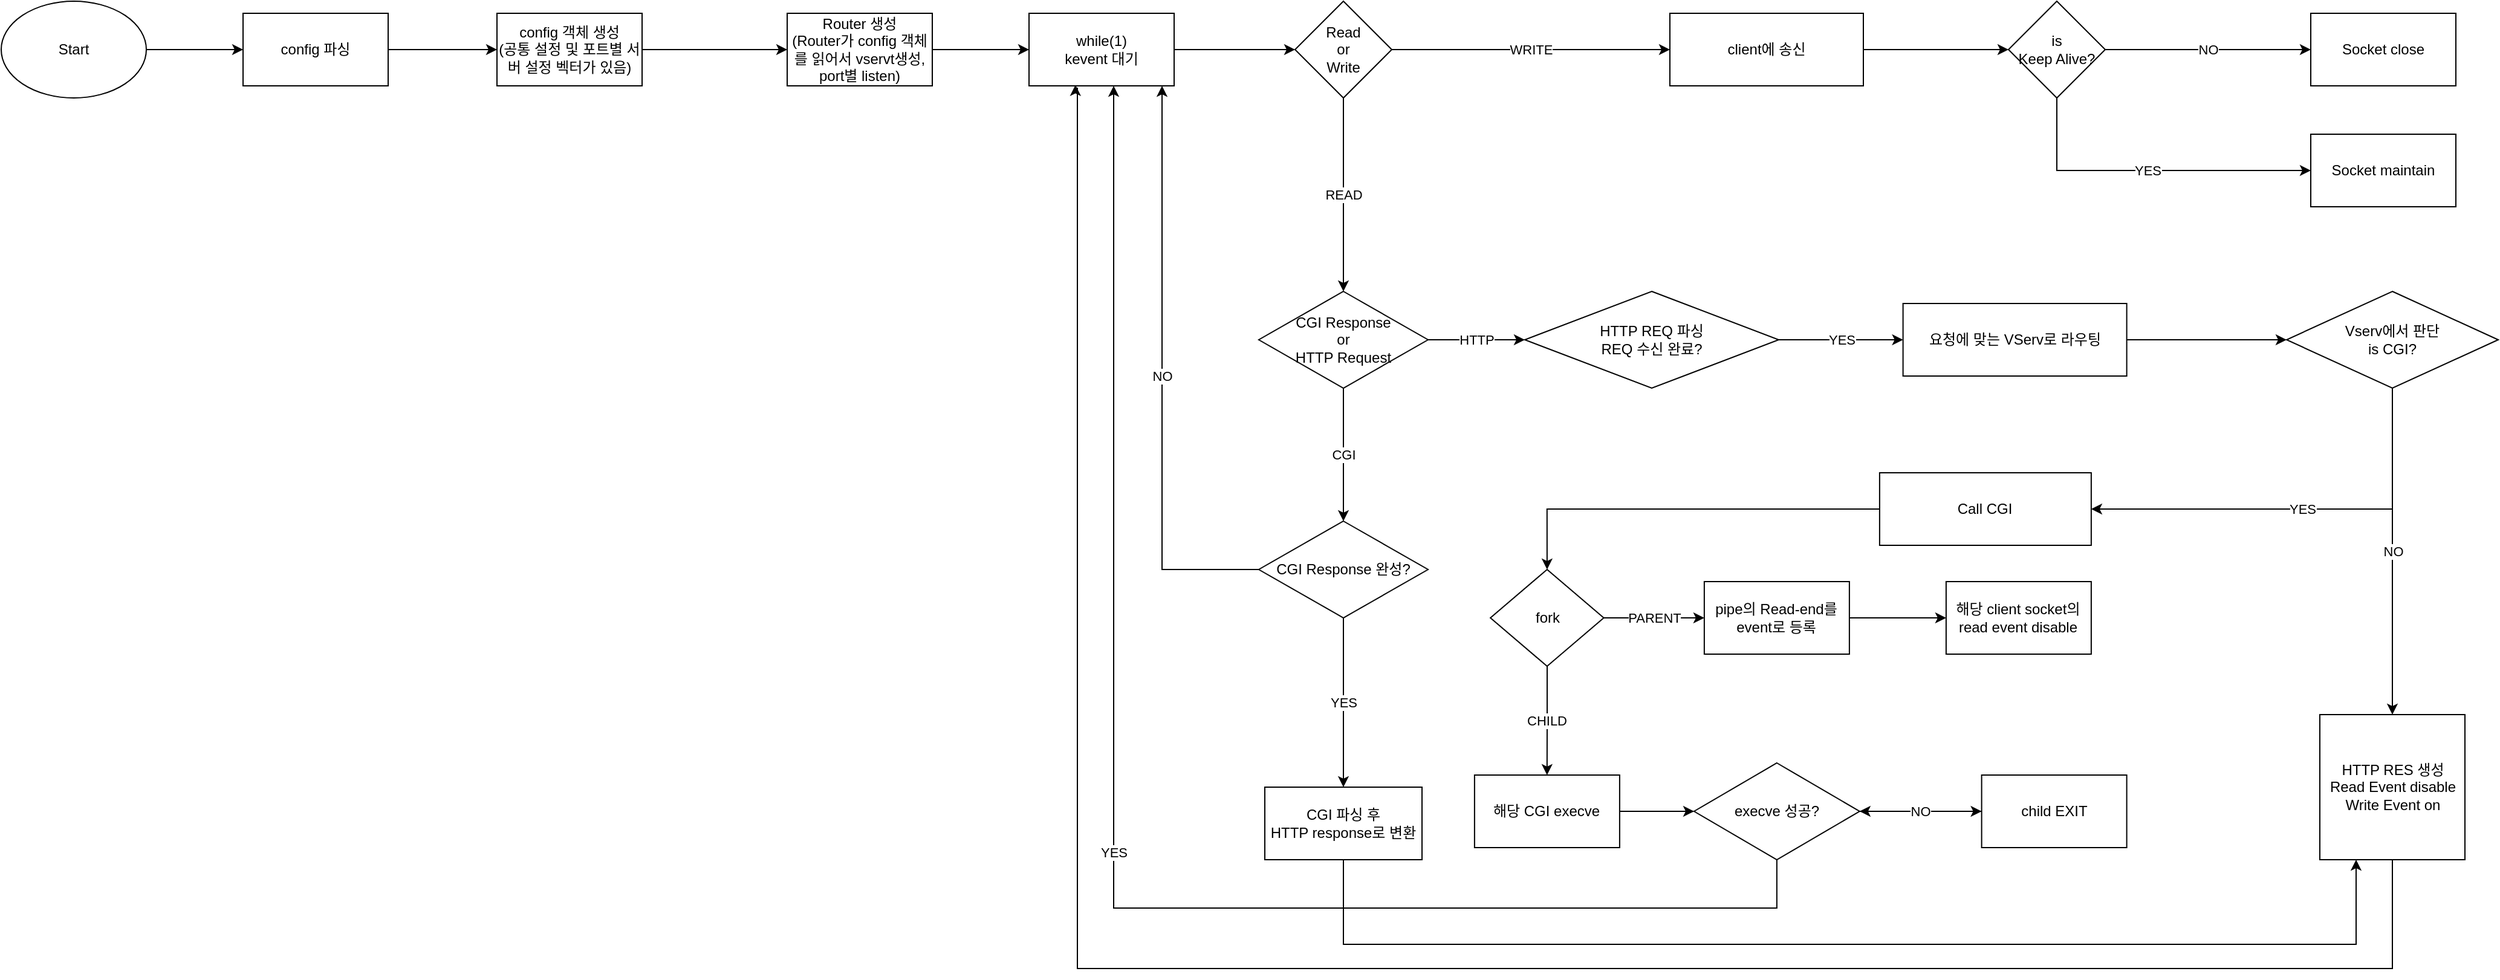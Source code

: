 <mxfile version="20.2.4" type="github">
  <diagram id="C5RBs43oDa-KdzZeNtuy" name="Page-1">
    <mxGraphModel dx="2066" dy="1051" grid="1" gridSize="10" guides="1" tooltips="1" connect="1" arrows="1" fold="1" page="1" pageScale="1" pageWidth="2336" pageHeight="1654" math="0" shadow="0">
      <root>
        <mxCell id="WIyWlLk6GJQsqaUBKTNV-0" />
        <mxCell id="WIyWlLk6GJQsqaUBKTNV-1" parent="WIyWlLk6GJQsqaUBKTNV-0" />
        <mxCell id="ISS-MAZRoN_019uG36cg-2" value="" style="edgeStyle=orthogonalEdgeStyle;rounded=0;orthogonalLoop=1;jettySize=auto;html=1;" parent="WIyWlLk6GJQsqaUBKTNV-1" source="ISS-MAZRoN_019uG36cg-0" target="ISS-MAZRoN_019uG36cg-4" edge="1">
          <mxGeometry relative="1" as="geometry">
            <mxPoint x="300" y="80" as="targetPoint" />
          </mxGeometry>
        </mxCell>
        <mxCell id="ISS-MAZRoN_019uG36cg-0" value="Start" style="ellipse;whiteSpace=wrap;html=1;" parent="WIyWlLk6GJQsqaUBKTNV-1" vertex="1">
          <mxGeometry x="80" y="40" width="120" height="80" as="geometry" />
        </mxCell>
        <mxCell id="ISS-MAZRoN_019uG36cg-6" value="" style="edgeStyle=orthogonalEdgeStyle;rounded=0;orthogonalLoop=1;jettySize=auto;html=1;" parent="WIyWlLk6GJQsqaUBKTNV-1" source="ISS-MAZRoN_019uG36cg-4" target="ISS-MAZRoN_019uG36cg-5" edge="1">
          <mxGeometry relative="1" as="geometry" />
        </mxCell>
        <mxCell id="ISS-MAZRoN_019uG36cg-4" value="config 파싱" style="rounded=0;whiteSpace=wrap;html=1;" parent="WIyWlLk6GJQsqaUBKTNV-1" vertex="1">
          <mxGeometry x="280" y="50" width="120" height="60" as="geometry" />
        </mxCell>
        <mxCell id="ISS-MAZRoN_019uG36cg-8" value="" style="edgeStyle=orthogonalEdgeStyle;rounded=0;orthogonalLoop=1;jettySize=auto;html=1;" parent="WIyWlLk6GJQsqaUBKTNV-1" source="ISS-MAZRoN_019uG36cg-5" target="ISS-MAZRoN_019uG36cg-7" edge="1">
          <mxGeometry relative="1" as="geometry" />
        </mxCell>
        <mxCell id="ISS-MAZRoN_019uG36cg-5" value="config 객체 생성&lt;br&gt;(공통 설정 및 포트별 서버 설정 벡터가 있음)" style="rounded=0;whiteSpace=wrap;html=1;" parent="WIyWlLk6GJQsqaUBKTNV-1" vertex="1">
          <mxGeometry x="490" y="50" width="120" height="60" as="geometry" />
        </mxCell>
        <mxCell id="ISS-MAZRoN_019uG36cg-12" value="" style="edgeStyle=orthogonalEdgeStyle;rounded=0;orthogonalLoop=1;jettySize=auto;html=1;" parent="WIyWlLk6GJQsqaUBKTNV-1" source="ISS-MAZRoN_019uG36cg-7" target="ISS-MAZRoN_019uG36cg-11" edge="1">
          <mxGeometry relative="1" as="geometry" />
        </mxCell>
        <mxCell id="ISS-MAZRoN_019uG36cg-7" value="Router 생성&lt;br&gt;(Router가 config 객체를 읽어서 vservt생성, port별 listen)" style="rounded=0;whiteSpace=wrap;html=1;" parent="WIyWlLk6GJQsqaUBKTNV-1" vertex="1">
          <mxGeometry x="730" y="50" width="120" height="60" as="geometry" />
        </mxCell>
        <mxCell id="ISS-MAZRoN_019uG36cg-81" value="" style="edgeStyle=orthogonalEdgeStyle;rounded=0;orthogonalLoop=1;jettySize=auto;html=1;" parent="WIyWlLk6GJQsqaUBKTNV-1" source="ISS-MAZRoN_019uG36cg-11" target="ISS-MAZRoN_019uG36cg-80" edge="1">
          <mxGeometry relative="1" as="geometry" />
        </mxCell>
        <mxCell id="ISS-MAZRoN_019uG36cg-11" value="while(1)&lt;br&gt;kevent 대기" style="whiteSpace=wrap;html=1;rounded=0;" parent="WIyWlLk6GJQsqaUBKTNV-1" vertex="1">
          <mxGeometry x="930" y="50" width="120" height="60" as="geometry" />
        </mxCell>
        <mxCell id="ISS-MAZRoN_019uG36cg-31" value="YES" style="edgeStyle=orthogonalEdgeStyle;rounded=0;orthogonalLoop=1;jettySize=auto;html=1;" parent="WIyWlLk6GJQsqaUBKTNV-1" source="ISS-MAZRoN_019uG36cg-28" target="ISS-MAZRoN_019uG36cg-30" edge="1">
          <mxGeometry relative="1" as="geometry" />
        </mxCell>
        <mxCell id="ISS-MAZRoN_019uG36cg-28" value="HTTP REQ 파싱&lt;br&gt;REQ 수신 완료?" style="rhombus;whiteSpace=wrap;html=1;rounded=0;" parent="WIyWlLk6GJQsqaUBKTNV-1" vertex="1">
          <mxGeometry x="1340" y="280" width="210" height="80" as="geometry" />
        </mxCell>
        <mxCell id="ISS-MAZRoN_019uG36cg-34" value="" style="edgeStyle=orthogonalEdgeStyle;rounded=0;orthogonalLoop=1;jettySize=auto;html=1;entryX=0;entryY=0.5;entryDx=0;entryDy=0;" parent="WIyWlLk6GJQsqaUBKTNV-1" source="ISS-MAZRoN_019uG36cg-30" target="ISS-MAZRoN_019uG36cg-35" edge="1">
          <mxGeometry relative="1" as="geometry">
            <mxPoint x="1915.5" y="390" as="targetPoint" />
            <Array as="points">
              <mxPoint x="1940" y="320" />
              <mxPoint x="1940" y="320" />
            </Array>
          </mxGeometry>
        </mxCell>
        <mxCell id="ISS-MAZRoN_019uG36cg-30" value="요청에 맞는 VServ로 라우팅" style="whiteSpace=wrap;html=1;rounded=0;" parent="WIyWlLk6GJQsqaUBKTNV-1" vertex="1">
          <mxGeometry x="1652.81" y="290" width="185" height="60" as="geometry" />
        </mxCell>
        <mxCell id="ISS-MAZRoN_019uG36cg-37" value="YES" style="edgeStyle=orthogonalEdgeStyle;rounded=0;orthogonalLoop=1;jettySize=auto;html=1;" parent="WIyWlLk6GJQsqaUBKTNV-1" source="ISS-MAZRoN_019uG36cg-35" target="ISS-MAZRoN_019uG36cg-36" edge="1">
          <mxGeometry relative="1" as="geometry">
            <Array as="points">
              <mxPoint x="2058" y="460" />
            </Array>
          </mxGeometry>
        </mxCell>
        <mxCell id="ISS-MAZRoN_019uG36cg-39" value="NO" style="edgeStyle=orthogonalEdgeStyle;rounded=0;orthogonalLoop=1;jettySize=auto;html=1;" parent="WIyWlLk6GJQsqaUBKTNV-1" source="ISS-MAZRoN_019uG36cg-35" target="ISS-MAZRoN_019uG36cg-38" edge="1">
          <mxGeometry relative="1" as="geometry" />
        </mxCell>
        <mxCell id="ISS-MAZRoN_019uG36cg-35" value="Vserv에서 판단&lt;br&gt;is CGI?" style="rhombus;whiteSpace=wrap;html=1;" parent="WIyWlLk6GJQsqaUBKTNV-1" vertex="1">
          <mxGeometry x="1970" y="280" width="175" height="80" as="geometry" />
        </mxCell>
        <mxCell id="ISS-MAZRoN_019uG36cg-41" value="" style="edgeStyle=orthogonalEdgeStyle;rounded=0;orthogonalLoop=1;jettySize=auto;html=1;entryX=0.5;entryY=0;entryDx=0;entryDy=0;" parent="WIyWlLk6GJQsqaUBKTNV-1" source="ISS-MAZRoN_019uG36cg-36" target="ISS-MAZRoN_019uG36cg-42" edge="1">
          <mxGeometry relative="1" as="geometry">
            <mxPoint x="1303.44" y="460" as="targetPoint" />
            <Array as="points">
              <mxPoint x="1358.44" y="460" />
            </Array>
          </mxGeometry>
        </mxCell>
        <mxCell id="ISS-MAZRoN_019uG36cg-36" value="Call CGI" style="whiteSpace=wrap;html=1;" parent="WIyWlLk6GJQsqaUBKTNV-1" vertex="1">
          <mxGeometry x="1633.44" y="430" width="175" height="60" as="geometry" />
        </mxCell>
        <mxCell id="ISS-MAZRoN_019uG36cg-76" value="" style="edgeStyle=orthogonalEdgeStyle;rounded=0;orthogonalLoop=1;jettySize=auto;html=1;entryX=0.32;entryY=0.988;entryDx=0;entryDy=0;entryPerimeter=0;" parent="WIyWlLk6GJQsqaUBKTNV-1" source="ISS-MAZRoN_019uG36cg-38" target="ISS-MAZRoN_019uG36cg-11" edge="1">
          <mxGeometry relative="1" as="geometry">
            <mxPoint x="970" y="140" as="targetPoint" />
            <Array as="points">
              <mxPoint x="2058" y="840" />
              <mxPoint x="970" y="840" />
              <mxPoint x="970" y="112" />
              <mxPoint x="968" y="112" />
            </Array>
          </mxGeometry>
        </mxCell>
        <mxCell id="ISS-MAZRoN_019uG36cg-38" value="HTTP RES 생성&lt;br&gt;Read Event disable&lt;br&gt;Write Event on" style="whiteSpace=wrap;html=1;" parent="WIyWlLk6GJQsqaUBKTNV-1" vertex="1">
          <mxGeometry x="1997.5" y="630" width="120" height="120" as="geometry" />
        </mxCell>
        <mxCell id="ISS-MAZRoN_019uG36cg-45" value="PARENT" style="edgeStyle=orthogonalEdgeStyle;rounded=0;orthogonalLoop=1;jettySize=auto;html=1;" parent="WIyWlLk6GJQsqaUBKTNV-1" source="ISS-MAZRoN_019uG36cg-42" target="ISS-MAZRoN_019uG36cg-44" edge="1">
          <mxGeometry relative="1" as="geometry" />
        </mxCell>
        <mxCell id="ISS-MAZRoN_019uG36cg-49" value="CHILD" style="edgeStyle=orthogonalEdgeStyle;rounded=0;orthogonalLoop=1;jettySize=auto;html=1;" parent="WIyWlLk6GJQsqaUBKTNV-1" source="ISS-MAZRoN_019uG36cg-42" target="ISS-MAZRoN_019uG36cg-48" edge="1">
          <mxGeometry relative="1" as="geometry" />
        </mxCell>
        <mxCell id="ISS-MAZRoN_019uG36cg-42" value="fork" style="rhombus;whiteSpace=wrap;html=1;" parent="WIyWlLk6GJQsqaUBKTNV-1" vertex="1">
          <mxGeometry x="1311.57" y="510" width="93.75" height="80" as="geometry" />
        </mxCell>
        <mxCell id="ISS-MAZRoN_019uG36cg-47" value="" style="edgeStyle=orthogonalEdgeStyle;rounded=0;orthogonalLoop=1;jettySize=auto;html=1;" parent="WIyWlLk6GJQsqaUBKTNV-1" source="ISS-MAZRoN_019uG36cg-44" target="ISS-MAZRoN_019uG36cg-46" edge="1">
          <mxGeometry relative="1" as="geometry" />
        </mxCell>
        <mxCell id="ISS-MAZRoN_019uG36cg-44" value="pipe의 Read-end를 event로 등록" style="whiteSpace=wrap;html=1;" parent="WIyWlLk6GJQsqaUBKTNV-1" vertex="1">
          <mxGeometry x="1488.445" y="520" width="120" height="60" as="geometry" />
        </mxCell>
        <mxCell id="ISS-MAZRoN_019uG36cg-46" value="해당 client socket의 read event disable" style="whiteSpace=wrap;html=1;" parent="WIyWlLk6GJQsqaUBKTNV-1" vertex="1">
          <mxGeometry x="1688.445" y="520" width="120" height="60" as="geometry" />
        </mxCell>
        <mxCell id="ISS-MAZRoN_019uG36cg-51" value="" style="edgeStyle=orthogonalEdgeStyle;rounded=0;orthogonalLoop=1;jettySize=auto;html=1;" parent="WIyWlLk6GJQsqaUBKTNV-1" source="ISS-MAZRoN_019uG36cg-48" edge="1" target="ISS-MAZRoN_019uG36cg-52">
          <mxGeometry relative="1" as="geometry">
            <mxPoint x="1358.445" y="820" as="targetPoint" />
          </mxGeometry>
        </mxCell>
        <mxCell id="ISS-MAZRoN_019uG36cg-48" value="해당 CGI execve" style="whiteSpace=wrap;html=1;" parent="WIyWlLk6GJQsqaUBKTNV-1" vertex="1">
          <mxGeometry x="1298.445" y="680" width="120" height="60" as="geometry" />
        </mxCell>
        <mxCell id="ISS-MAZRoN_019uG36cg-54" value="" style="edgeStyle=orthogonalEdgeStyle;rounded=0;orthogonalLoop=1;jettySize=auto;html=1;" parent="WIyWlLk6GJQsqaUBKTNV-1" source="ISS-MAZRoN_019uG36cg-52" target="ISS-MAZRoN_019uG36cg-53" edge="1">
          <mxGeometry relative="1" as="geometry" />
        </mxCell>
        <mxCell id="ISS-MAZRoN_019uG36cg-57" value="YES" style="edgeStyle=orthogonalEdgeStyle;rounded=0;orthogonalLoop=1;jettySize=auto;html=1;" parent="WIyWlLk6GJQsqaUBKTNV-1" source="ISS-MAZRoN_019uG36cg-52" edge="1">
          <mxGeometry relative="1" as="geometry">
            <mxPoint x="1000" y="110" as="targetPoint" />
            <Array as="points">
              <mxPoint x="1549" y="790" />
              <mxPoint x="1000" y="790" />
            </Array>
          </mxGeometry>
        </mxCell>
        <mxCell id="ISS-MAZRoN_019uG36cg-52" value="execve 성공?" style="rhombus;whiteSpace=wrap;html=1;" parent="WIyWlLk6GJQsqaUBKTNV-1" vertex="1">
          <mxGeometry x="1480.01" y="670" width="136.88" height="80" as="geometry" />
        </mxCell>
        <mxCell id="ISS-MAZRoN_019uG36cg-55" value="NO" style="edgeStyle=orthogonalEdgeStyle;rounded=0;orthogonalLoop=1;jettySize=auto;html=1;" parent="WIyWlLk6GJQsqaUBKTNV-1" source="ISS-MAZRoN_019uG36cg-53" target="ISS-MAZRoN_019uG36cg-52" edge="1">
          <mxGeometry relative="1" as="geometry" />
        </mxCell>
        <mxCell id="ISS-MAZRoN_019uG36cg-53" value="child EXIT" style="whiteSpace=wrap;html=1;" parent="WIyWlLk6GJQsqaUBKTNV-1" vertex="1">
          <mxGeometry x="1717.81" y="680" width="120" height="60" as="geometry" />
        </mxCell>
        <mxCell id="ISS-MAZRoN_019uG36cg-61" value="HTTP" style="edgeStyle=orthogonalEdgeStyle;rounded=0;orthogonalLoop=1;jettySize=auto;html=1;entryX=0;entryY=0.5;entryDx=0;entryDy=0;" parent="WIyWlLk6GJQsqaUBKTNV-1" source="ISS-MAZRoN_019uG36cg-59" target="ISS-MAZRoN_019uG36cg-28" edge="1">
          <mxGeometry relative="1" as="geometry" />
        </mxCell>
        <mxCell id="ISS-MAZRoN_019uG36cg-63" value="CGI" style="edgeStyle=orthogonalEdgeStyle;rounded=0;orthogonalLoop=1;jettySize=auto;html=1;entryX=0.5;entryY=0;entryDx=0;entryDy=0;" parent="WIyWlLk6GJQsqaUBKTNV-1" source="ISS-MAZRoN_019uG36cg-59" target="ISS-MAZRoN_019uG36cg-65" edge="1">
          <mxGeometry relative="1" as="geometry">
            <mxPoint x="1140" y="520" as="targetPoint" />
          </mxGeometry>
        </mxCell>
        <mxCell id="ISS-MAZRoN_019uG36cg-59" value="CGI Response&lt;br&gt;or&lt;br&gt;HTTP Request" style="rhombus;whiteSpace=wrap;html=1;" parent="WIyWlLk6GJQsqaUBKTNV-1" vertex="1">
          <mxGeometry x="1120" y="280" width="140" height="80" as="geometry" />
        </mxCell>
        <mxCell id="ISS-MAZRoN_019uG36cg-67" value="YES" style="edgeStyle=orthogonalEdgeStyle;rounded=0;orthogonalLoop=1;jettySize=auto;html=1;" parent="WIyWlLk6GJQsqaUBKTNV-1" source="ISS-MAZRoN_019uG36cg-65" target="ISS-MAZRoN_019uG36cg-66" edge="1">
          <mxGeometry relative="1" as="geometry" />
        </mxCell>
        <mxCell id="ISS-MAZRoN_019uG36cg-69" value="NO" style="edgeStyle=orthogonalEdgeStyle;rounded=0;orthogonalLoop=1;jettySize=auto;html=1;" parent="WIyWlLk6GJQsqaUBKTNV-1" source="ISS-MAZRoN_019uG36cg-65" edge="1">
          <mxGeometry relative="1" as="geometry">
            <mxPoint x="1040" y="110" as="targetPoint" />
            <Array as="points">
              <mxPoint x="1040" y="510" />
              <mxPoint x="1040" y="110" />
            </Array>
          </mxGeometry>
        </mxCell>
        <mxCell id="ISS-MAZRoN_019uG36cg-65" value="CGI Response 완성?" style="rhombus;whiteSpace=wrap;html=1;" parent="WIyWlLk6GJQsqaUBKTNV-1" vertex="1">
          <mxGeometry x="1120" y="470" width="140" height="80" as="geometry" />
        </mxCell>
        <mxCell id="ISS-MAZRoN_019uG36cg-74" value="" style="edgeStyle=orthogonalEdgeStyle;rounded=0;orthogonalLoop=1;jettySize=auto;html=1;entryX=0.25;entryY=1;entryDx=0;entryDy=0;" parent="WIyWlLk6GJQsqaUBKTNV-1" source="ISS-MAZRoN_019uG36cg-66" target="ISS-MAZRoN_019uG36cg-38" edge="1">
          <mxGeometry relative="1" as="geometry">
            <mxPoint x="1120" y="820" as="targetPoint" />
            <Array as="points">
              <mxPoint x="1190" y="820" />
              <mxPoint x="2028" y="820" />
            </Array>
          </mxGeometry>
        </mxCell>
        <mxCell id="ISS-MAZRoN_019uG36cg-66" value="CGI 파싱 후&lt;br&gt;HTTP response로 변환" style="whiteSpace=wrap;html=1;" parent="WIyWlLk6GJQsqaUBKTNV-1" vertex="1">
          <mxGeometry x="1125" y="690" width="130" height="60" as="geometry" />
        </mxCell>
        <mxCell id="ISS-MAZRoN_019uG36cg-83" value="WRITE" style="edgeStyle=orthogonalEdgeStyle;rounded=0;orthogonalLoop=1;jettySize=auto;html=1;" parent="WIyWlLk6GJQsqaUBKTNV-1" source="ISS-MAZRoN_019uG36cg-80" target="ISS-MAZRoN_019uG36cg-82" edge="1">
          <mxGeometry relative="1" as="geometry" />
        </mxCell>
        <mxCell id="ISS-MAZRoN_019uG36cg-84" value="READ" style="edgeStyle=orthogonalEdgeStyle;rounded=0;orthogonalLoop=1;jettySize=auto;html=1;exitX=0.5;exitY=1;exitDx=0;exitDy=0;entryX=0.5;entryY=0;entryDx=0;entryDy=0;" parent="WIyWlLk6GJQsqaUBKTNV-1" source="ISS-MAZRoN_019uG36cg-80" target="ISS-MAZRoN_019uG36cg-59" edge="1">
          <mxGeometry relative="1" as="geometry">
            <mxPoint x="140" y="260" as="targetPoint" />
            <Array as="points">
              <mxPoint x="1190" y="270" />
              <mxPoint x="1190" y="270" />
            </Array>
          </mxGeometry>
        </mxCell>
        <mxCell id="ISS-MAZRoN_019uG36cg-80" value="Read&lt;br&gt;or&lt;br&gt;Write" style="rhombus;whiteSpace=wrap;html=1;rounded=0;" parent="WIyWlLk6GJQsqaUBKTNV-1" vertex="1">
          <mxGeometry x="1150" y="40" width="80" height="80" as="geometry" />
        </mxCell>
        <mxCell id="ISS-MAZRoN_019uG36cg-86" value="" style="edgeStyle=orthogonalEdgeStyle;rounded=0;orthogonalLoop=1;jettySize=auto;html=1;" parent="WIyWlLk6GJQsqaUBKTNV-1" source="ISS-MAZRoN_019uG36cg-82" target="ISS-MAZRoN_019uG36cg-85" edge="1">
          <mxGeometry relative="1" as="geometry" />
        </mxCell>
        <mxCell id="ISS-MAZRoN_019uG36cg-82" value="client에 송신" style="whiteSpace=wrap;html=1;rounded=0;" parent="WIyWlLk6GJQsqaUBKTNV-1" vertex="1">
          <mxGeometry x="1460" y="50" width="160" height="60" as="geometry" />
        </mxCell>
        <mxCell id="ISS-MAZRoN_019uG36cg-88" value="NO" style="edgeStyle=orthogonalEdgeStyle;rounded=0;orthogonalLoop=1;jettySize=auto;html=1;" parent="WIyWlLk6GJQsqaUBKTNV-1" source="ISS-MAZRoN_019uG36cg-85" target="ISS-MAZRoN_019uG36cg-87" edge="1">
          <mxGeometry relative="1" as="geometry" />
        </mxCell>
        <mxCell id="ISS-MAZRoN_019uG36cg-90" value="YES" style="edgeStyle=orthogonalEdgeStyle;rounded=0;orthogonalLoop=1;jettySize=auto;html=1;" parent="WIyWlLk6GJQsqaUBKTNV-1" source="ISS-MAZRoN_019uG36cg-85" target="ISS-MAZRoN_019uG36cg-89" edge="1">
          <mxGeometry relative="1" as="geometry">
            <Array as="points">
              <mxPoint x="1780" y="180" />
            </Array>
          </mxGeometry>
        </mxCell>
        <mxCell id="ISS-MAZRoN_019uG36cg-85" value="is&lt;br&gt;Keep Alive?" style="rhombus;whiteSpace=wrap;html=1;rounded=0;" parent="WIyWlLk6GJQsqaUBKTNV-1" vertex="1">
          <mxGeometry x="1740" y="40" width="80" height="80" as="geometry" />
        </mxCell>
        <mxCell id="ISS-MAZRoN_019uG36cg-87" value="Socket close" style="whiteSpace=wrap;html=1;rounded=0;" parent="WIyWlLk6GJQsqaUBKTNV-1" vertex="1">
          <mxGeometry x="1990" y="50" width="120" height="60" as="geometry" />
        </mxCell>
        <mxCell id="ISS-MAZRoN_019uG36cg-89" value="Socket maintain" style="whiteSpace=wrap;html=1;rounded=0;" parent="WIyWlLk6GJQsqaUBKTNV-1" vertex="1">
          <mxGeometry x="1990" y="150" width="120" height="60" as="geometry" />
        </mxCell>
      </root>
    </mxGraphModel>
  </diagram>
</mxfile>
